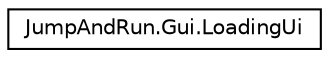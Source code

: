 digraph "Grafische Darstellung der Klassenhierarchie"
{
  edge [fontname="Helvetica",fontsize="10",labelfontname="Helvetica",labelfontsize="10"];
  node [fontname="Helvetica",fontsize="10",shape=record];
  rankdir="LR";
  Node1 [label="JumpAndRun.Gui.LoadingUi",height=0.2,width=0.4,color="black", fillcolor="white", style="filled",URL="$class_jump_and_run_1_1_gui_1_1_loading_ui.html",tooltip="Ladebildschirm des Spieles "];
}
